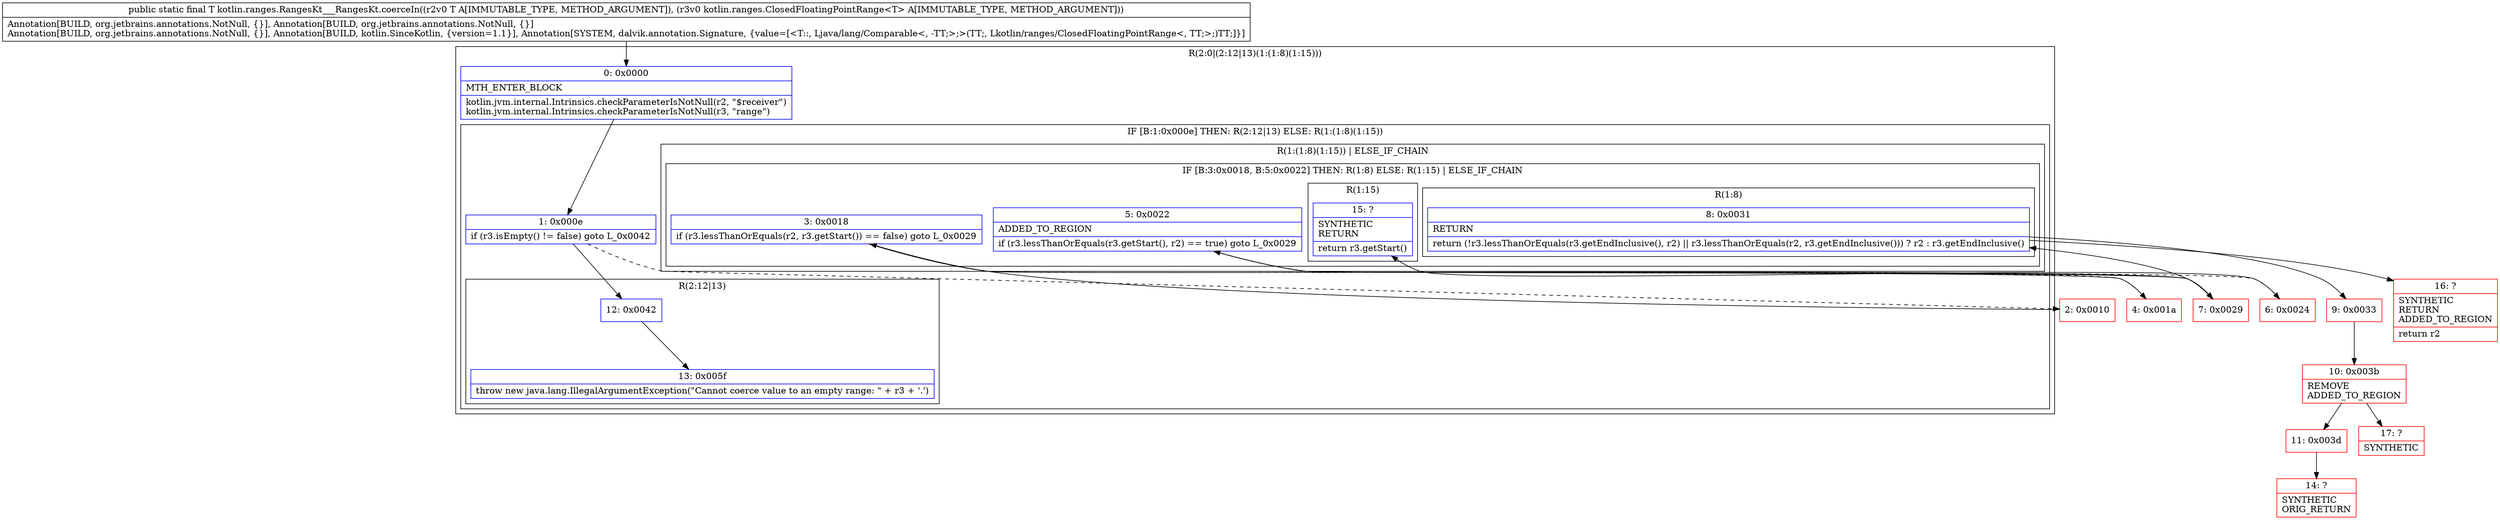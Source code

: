 digraph "CFG forkotlin.ranges.RangesKt___RangesKt.coerceIn(Ljava\/lang\/Comparable;Lkotlin\/ranges\/ClosedFloatingPointRange;)Ljava\/lang\/Comparable;" {
subgraph cluster_Region_1282150298 {
label = "R(2:0|(2:12|13)(1:(1:8)(1:15)))";
node [shape=record,color=blue];
Node_0 [shape=record,label="{0\:\ 0x0000|MTH_ENTER_BLOCK\l|kotlin.jvm.internal.Intrinsics.checkParameterIsNotNull(r2, \"$receiver\")\lkotlin.jvm.internal.Intrinsics.checkParameterIsNotNull(r3, \"range\")\l}"];
subgraph cluster_IfRegion_607344707 {
label = "IF [B:1:0x000e] THEN: R(2:12|13) ELSE: R(1:(1:8)(1:15))";
node [shape=record,color=blue];
Node_1 [shape=record,label="{1\:\ 0x000e|if (r3.isEmpty() != false) goto L_0x0042\l}"];
subgraph cluster_Region_1593316849 {
label = "R(2:12|13)";
node [shape=record,color=blue];
Node_12 [shape=record,label="{12\:\ 0x0042}"];
Node_13 [shape=record,label="{13\:\ 0x005f|throw new java.lang.IllegalArgumentException(\"Cannot coerce value to an empty range: \" + r3 + '.')\l}"];
}
subgraph cluster_Region_1491119724 {
label = "R(1:(1:8)(1:15)) | ELSE_IF_CHAIN\l";
node [shape=record,color=blue];
subgraph cluster_IfRegion_1952217653 {
label = "IF [B:3:0x0018, B:5:0x0022] THEN: R(1:8) ELSE: R(1:15) | ELSE_IF_CHAIN\l";
node [shape=record,color=blue];
Node_3 [shape=record,label="{3\:\ 0x0018|if (r3.lessThanOrEquals(r2, r3.getStart()) == false) goto L_0x0029\l}"];
Node_5 [shape=record,label="{5\:\ 0x0022|ADDED_TO_REGION\l|if (r3.lessThanOrEquals(r3.getStart(), r2) == true) goto L_0x0029\l}"];
subgraph cluster_Region_1242809789 {
label = "R(1:8)";
node [shape=record,color=blue];
Node_8 [shape=record,label="{8\:\ 0x0031|RETURN\l|return (!r3.lessThanOrEquals(r3.getEndInclusive(), r2) \|\| r3.lessThanOrEquals(r2, r3.getEndInclusive())) ? r2 : r3.getEndInclusive()\l}"];
}
subgraph cluster_Region_1423578771 {
label = "R(1:15)";
node [shape=record,color=blue];
Node_15 [shape=record,label="{15\:\ ?|SYNTHETIC\lRETURN\l|return r3.getStart()\l}"];
}
}
}
}
}
Node_2 [shape=record,color=red,label="{2\:\ 0x0010}"];
Node_4 [shape=record,color=red,label="{4\:\ 0x001a}"];
Node_6 [shape=record,color=red,label="{6\:\ 0x0024}"];
Node_7 [shape=record,color=red,label="{7\:\ 0x0029}"];
Node_9 [shape=record,color=red,label="{9\:\ 0x0033}"];
Node_10 [shape=record,color=red,label="{10\:\ 0x003b|REMOVE\lADDED_TO_REGION\l}"];
Node_11 [shape=record,color=red,label="{11\:\ 0x003d}"];
Node_14 [shape=record,color=red,label="{14\:\ ?|SYNTHETIC\lORIG_RETURN\l}"];
Node_16 [shape=record,color=red,label="{16\:\ ?|SYNTHETIC\lRETURN\lADDED_TO_REGION\l|return r2\l}"];
Node_17 [shape=record,color=red,label="{17\:\ ?|SYNTHETIC\l}"];
MethodNode[shape=record,label="{public static final T kotlin.ranges.RangesKt___RangesKt.coerceIn((r2v0 T A[IMMUTABLE_TYPE, METHOD_ARGUMENT]), (r3v0 kotlin.ranges.ClosedFloatingPointRange\<T\> A[IMMUTABLE_TYPE, METHOD_ARGUMENT]))  | Annotation[BUILD, org.jetbrains.annotations.NotNull, \{\}], Annotation[BUILD, org.jetbrains.annotations.NotNull, \{\}]\lAnnotation[BUILD, org.jetbrains.annotations.NotNull, \{\}], Annotation[BUILD, kotlin.SinceKotlin, \{version=1.1\}], Annotation[SYSTEM, dalvik.annotation.Signature, \{value=[\<T::, Ljava\/lang\/Comparable\<, \-TT;\>;\>(TT;, Lkotlin\/ranges\/ClosedFloatingPointRange\<, TT;\>;)TT;]\}]\l}"];
MethodNode -> Node_0;
Node_0 -> Node_1;
Node_1 -> Node_2[style=dashed];
Node_1 -> Node_12;
Node_12 -> Node_13;
Node_3 -> Node_4[style=dashed];
Node_3 -> Node_7;
Node_5 -> Node_6[style=dashed];
Node_5 -> Node_7;
Node_8 -> Node_9;
Node_8 -> Node_16;
Node_2 -> Node_3;
Node_4 -> Node_5;
Node_6 -> Node_15;
Node_7 -> Node_8;
Node_9 -> Node_10;
Node_10 -> Node_11;
Node_10 -> Node_17;
Node_11 -> Node_14;
}

